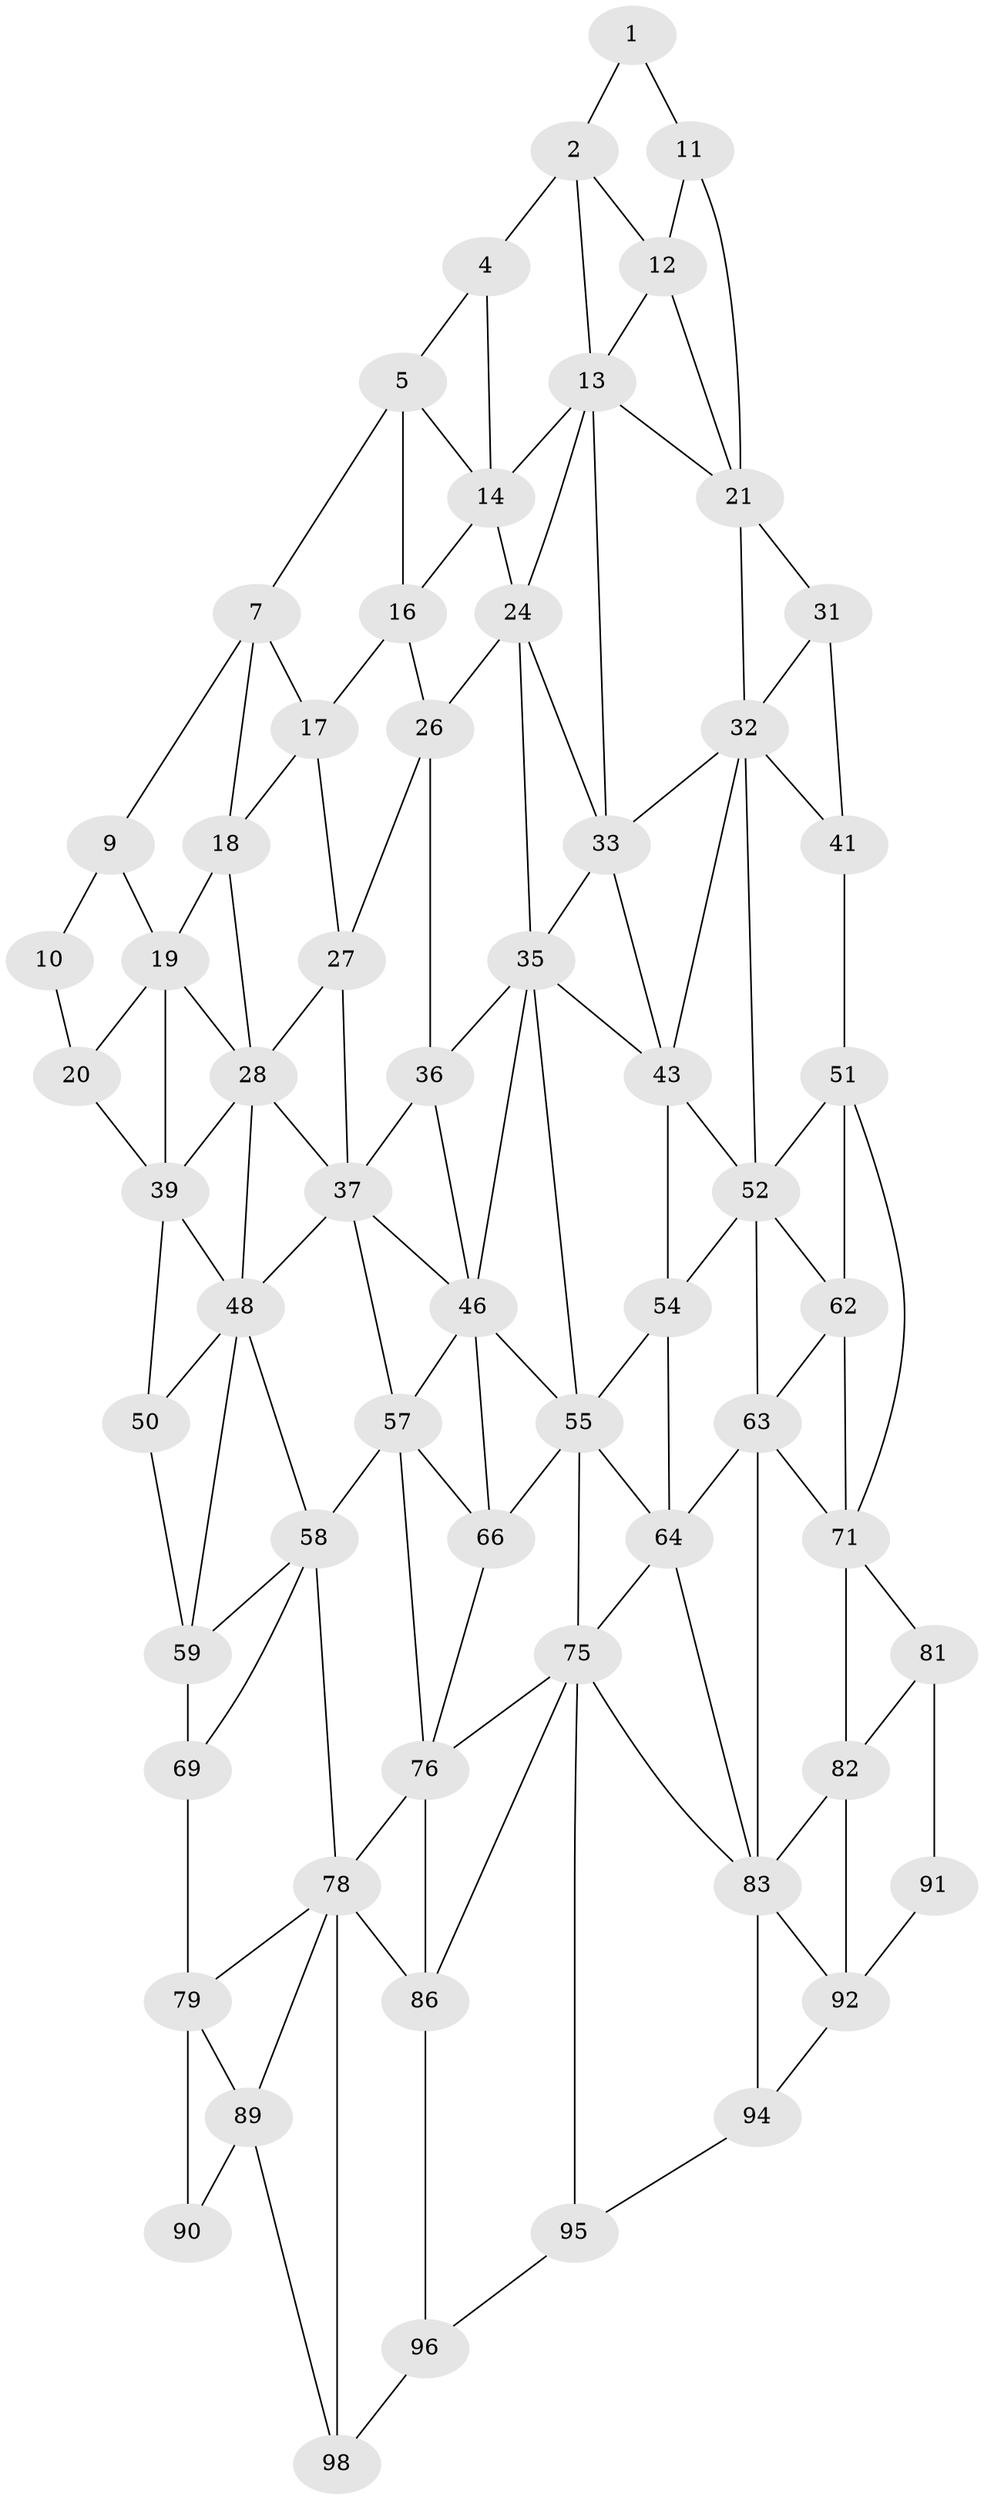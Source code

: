 // original degree distribution, {2: 0.04, 3: 0.32, 4: 0.64}
// Generated by graph-tools (version 1.1) at 2025/11/02/21/25 10:11:12]
// undirected, 62 vertices, 132 edges
graph export_dot {
graph [start="1"]
  node [color=gray90,style=filled];
  1;
  2 [super="+3"];
  4;
  5 [super="+6"];
  7 [super="+8"];
  9;
  10;
  11;
  12;
  13 [super="+23"];
  14 [super="+15"];
  16;
  17;
  18;
  19 [super="+29"];
  20 [super="+30"];
  21 [super="+22"];
  24 [super="+25"];
  26;
  27;
  28 [super="+38"];
  31;
  32 [super="+42"];
  33 [super="+34"];
  35 [super="+45"];
  36;
  37 [super="+47"];
  39 [super="+40"];
  41;
  43 [super="+44"];
  46 [super="+56"];
  48 [super="+49"];
  50;
  51 [super="+61"];
  52 [super="+53"];
  54;
  55 [super="+65"];
  57 [super="+67"];
  58 [super="+68"];
  59 [super="+60"];
  62;
  63 [super="+73"];
  64 [super="+74"];
  66;
  69 [super="+70"];
  71 [super="+72"];
  75 [super="+85"];
  76 [super="+77"];
  78 [super="+88"];
  79 [super="+80"];
  81;
  82;
  83 [super="+84"];
  86 [super="+87"];
  89 [super="+99"];
  90 [super="+100"];
  91;
  92 [super="+93"];
  94;
  95;
  96 [super="+97"];
  98;
  1 -- 11;
  1 -- 2;
  2 -- 12;
  2 -- 4;
  2 -- 13;
  4 -- 14;
  4 -- 5;
  5 -- 16;
  5 -- 7;
  5 -- 14;
  7 -- 17;
  7 -- 9;
  7 -- 18;
  9 -- 19;
  9 -- 10;
  10 -- 20;
  11 -- 21;
  11 -- 12;
  12 -- 13;
  12 -- 21;
  13 -- 14;
  13 -- 24;
  13 -- 33;
  13 -- 21;
  14 -- 24 [weight=2];
  14 -- 16;
  16 -- 26;
  16 -- 17;
  17 -- 27;
  17 -- 18;
  18 -- 28;
  18 -- 19;
  19 -- 20 [weight=2];
  19 -- 28;
  19 -- 39;
  20 -- 39;
  21 -- 31;
  21 -- 32;
  24 -- 26;
  24 -- 35;
  24 -- 33;
  26 -- 36;
  26 -- 27;
  27 -- 37;
  27 -- 28;
  28 -- 48;
  28 -- 37;
  28 -- 39;
  31 -- 41;
  31 -- 32;
  32 -- 33;
  32 -- 41;
  32 -- 43;
  32 -- 52;
  33 -- 43 [weight=2];
  33 -- 35;
  35 -- 36;
  35 -- 43;
  35 -- 46;
  35 -- 55;
  36 -- 46;
  36 -- 37;
  37 -- 48;
  37 -- 57;
  37 -- 46;
  39 -- 48;
  39 -- 50;
  41 -- 51;
  43 -- 54;
  43 -- 52;
  46 -- 57;
  46 -- 66;
  46 -- 55;
  48 -- 58;
  48 -- 50;
  48 -- 59;
  50 -- 59;
  51 -- 52;
  51 -- 62;
  51 -- 71;
  52 -- 62;
  52 -- 54;
  52 -- 63;
  54 -- 64;
  54 -- 55;
  55 -- 64;
  55 -- 66;
  55 -- 75;
  57 -- 58 [weight=2];
  57 -- 66;
  57 -- 76;
  58 -- 59;
  58 -- 69;
  58 -- 78;
  59 -- 69 [weight=2];
  62 -- 63;
  62 -- 71;
  63 -- 64 [weight=2];
  63 -- 83;
  63 -- 71;
  64 -- 75;
  64 -- 83;
  66 -- 76;
  69 -- 79 [weight=2];
  71 -- 81;
  71 -- 82;
  75 -- 76;
  75 -- 86;
  75 -- 95;
  75 -- 83;
  76 -- 86 [weight=2];
  76 -- 78;
  78 -- 79;
  78 -- 89;
  78 -- 98;
  78 -- 86;
  79 -- 89;
  79 -- 90;
  81 -- 91;
  81 -- 82;
  82 -- 92;
  82 -- 83;
  83 -- 94;
  83 -- 92;
  86 -- 96 [weight=2];
  89 -- 90 [weight=2];
  89 -- 98;
  91 -- 92;
  92 -- 94;
  94 -- 95;
  95 -- 96;
  96 -- 98;
}
